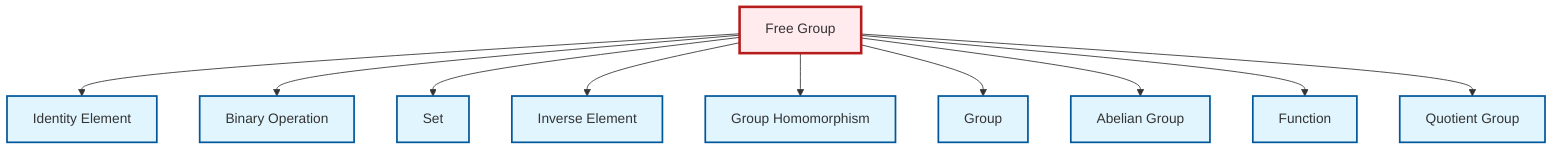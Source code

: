 graph TD
    classDef definition fill:#e1f5fe,stroke:#01579b,stroke-width:2px
    classDef theorem fill:#f3e5f5,stroke:#4a148c,stroke-width:2px
    classDef axiom fill:#fff3e0,stroke:#e65100,stroke-width:2px
    classDef example fill:#e8f5e9,stroke:#1b5e20,stroke-width:2px
    classDef current fill:#ffebee,stroke:#b71c1c,stroke-width:3px
    def-abelian-group["Abelian Group"]:::definition
    def-inverse-element["Inverse Element"]:::definition
    def-homomorphism["Group Homomorphism"]:::definition
    def-group["Group"]:::definition
    def-function["Function"]:::definition
    def-quotient-group["Quotient Group"]:::definition
    def-identity-element["Identity Element"]:::definition
    def-set["Set"]:::definition
    def-free-group["Free Group"]:::definition
    def-binary-operation["Binary Operation"]:::definition
    def-free-group --> def-identity-element
    def-free-group --> def-binary-operation
    def-free-group --> def-set
    def-free-group --> def-inverse-element
    def-free-group --> def-homomorphism
    def-free-group --> def-group
    def-free-group --> def-abelian-group
    def-free-group --> def-function
    def-free-group --> def-quotient-group
    class def-free-group current